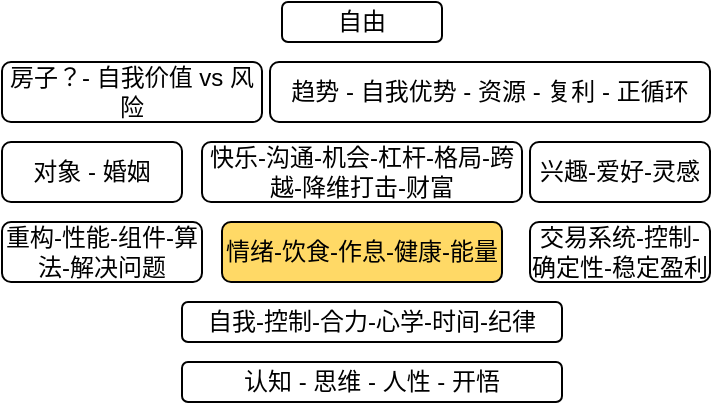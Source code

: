 <mxfile version="20.3.7" type="github">
  <diagram id="ULGPSGLKsjcGcxLOCEXZ" name="第 1 页">
    <mxGraphModel dx="677" dy="381" grid="1" gridSize="10" guides="1" tooltips="1" connect="1" arrows="1" fold="1" page="1" pageScale="1" pageWidth="827" pageHeight="1169" math="0" shadow="0">
      <root>
        <mxCell id="0" />
        <mxCell id="1" parent="0" />
        <mxCell id="MZrTeRSkK0NeE49H6cSy-1" value="自我-控制-合力-心学-时间-纪律" style="rounded=1;whiteSpace=wrap;html=1;" vertex="1" parent="1">
          <mxGeometry x="240" y="310" width="190" height="20" as="geometry" />
        </mxCell>
        <mxCell id="MZrTeRSkK0NeE49H6cSy-2" value="重构-性能-组件-算法-解决问题" style="rounded=1;whiteSpace=wrap;html=1;" vertex="1" parent="1">
          <mxGeometry x="150" y="270" width="100" height="30" as="geometry" />
        </mxCell>
        <mxCell id="MZrTeRSkK0NeE49H6cSy-3" value="情绪-饮食-作息-健康-能量" style="rounded=1;whiteSpace=wrap;html=1;fillColor=#FFD966;" vertex="1" parent="1">
          <mxGeometry x="260" y="270" width="140" height="30" as="geometry" />
        </mxCell>
        <mxCell id="MZrTeRSkK0NeE49H6cSy-4" value="交易系统-控制-确定性-稳定盈利" style="rounded=1;whiteSpace=wrap;html=1;" vertex="1" parent="1">
          <mxGeometry x="414" y="270" width="90" height="30" as="geometry" />
        </mxCell>
        <mxCell id="MZrTeRSkK0NeE49H6cSy-5" value="对象 - 婚姻" style="rounded=1;whiteSpace=wrap;html=1;" vertex="1" parent="1">
          <mxGeometry x="150" y="230" width="90" height="30" as="geometry" />
        </mxCell>
        <mxCell id="MZrTeRSkK0NeE49H6cSy-6" value="兴趣-爱好-灵感" style="rounded=1;whiteSpace=wrap;html=1;" vertex="1" parent="1">
          <mxGeometry x="414" y="230" width="90" height="30" as="geometry" />
        </mxCell>
        <mxCell id="MZrTeRSkK0NeE49H6cSy-7" value="快乐-沟通-机会-杠杆-格局-跨越-降维打击-财富" style="rounded=1;whiteSpace=wrap;html=1;" vertex="1" parent="1">
          <mxGeometry x="250" y="230" width="160" height="30" as="geometry" />
        </mxCell>
        <mxCell id="MZrTeRSkK0NeE49H6cSy-8" value="自由" style="rounded=1;whiteSpace=wrap;html=1;" vertex="1" parent="1">
          <mxGeometry x="290" y="160" width="80" height="20" as="geometry" />
        </mxCell>
        <mxCell id="MZrTeRSkK0NeE49H6cSy-9" value="趋势 - 自我优势 - 资源 - 复利 - 正循环" style="rounded=1;whiteSpace=wrap;html=1;" vertex="1" parent="1">
          <mxGeometry x="284" y="190" width="220" height="30" as="geometry" />
        </mxCell>
        <mxCell id="MZrTeRSkK0NeE49H6cSy-10" value="房子？- 自我价值 vs 风险" style="rounded=1;whiteSpace=wrap;html=1;" vertex="1" parent="1">
          <mxGeometry x="150" y="190" width="130" height="30" as="geometry" />
        </mxCell>
        <mxCell id="MZrTeRSkK0NeE49H6cSy-11" value="认知 - 思维 - 人性 - 开悟" style="rounded=1;whiteSpace=wrap;html=1;" vertex="1" parent="1">
          <mxGeometry x="240" y="340" width="190" height="20" as="geometry" />
        </mxCell>
      </root>
    </mxGraphModel>
  </diagram>
</mxfile>

